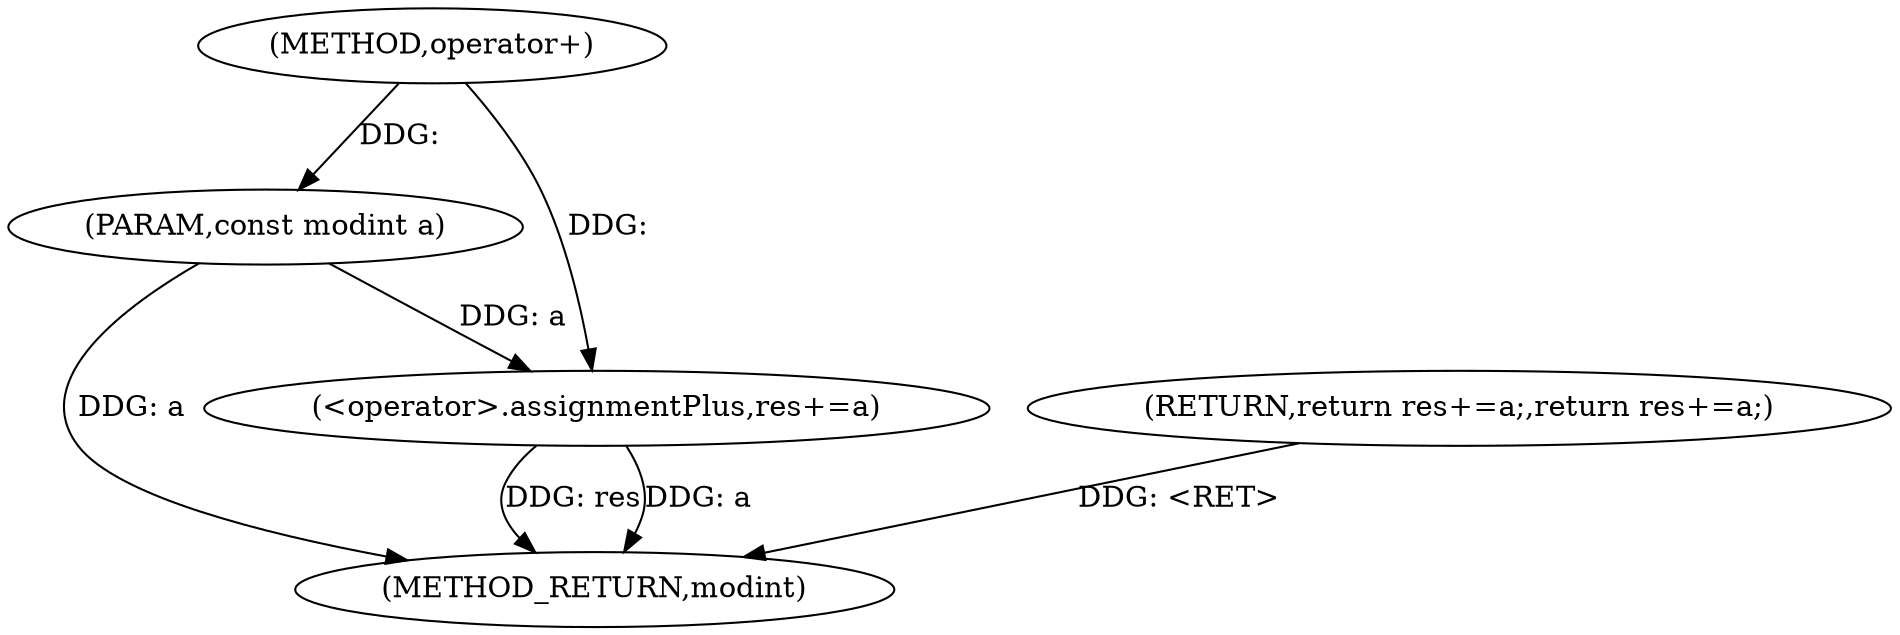 digraph "operator+" {  
"1000184" [label = "(METHOD,operator+)" ]
"1000192" [label = "(METHOD_RETURN,modint)" ]
"1000185" [label = "(PARAM,const modint a)" ]
"1000188" [label = "(RETURN,return res+=a;,return res+=a;)" ]
"1000189" [label = "(<operator>.assignmentPlus,res+=a)" ]
  "1000185" -> "1000192"  [ label = "DDG: a"] 
  "1000189" -> "1000192"  [ label = "DDG: res"] 
  "1000189" -> "1000192"  [ label = "DDG: a"] 
  "1000188" -> "1000192"  [ label = "DDG: <RET>"] 
  "1000184" -> "1000185"  [ label = "DDG: "] 
  "1000185" -> "1000189"  [ label = "DDG: a"] 
  "1000184" -> "1000189"  [ label = "DDG: "] 
}
